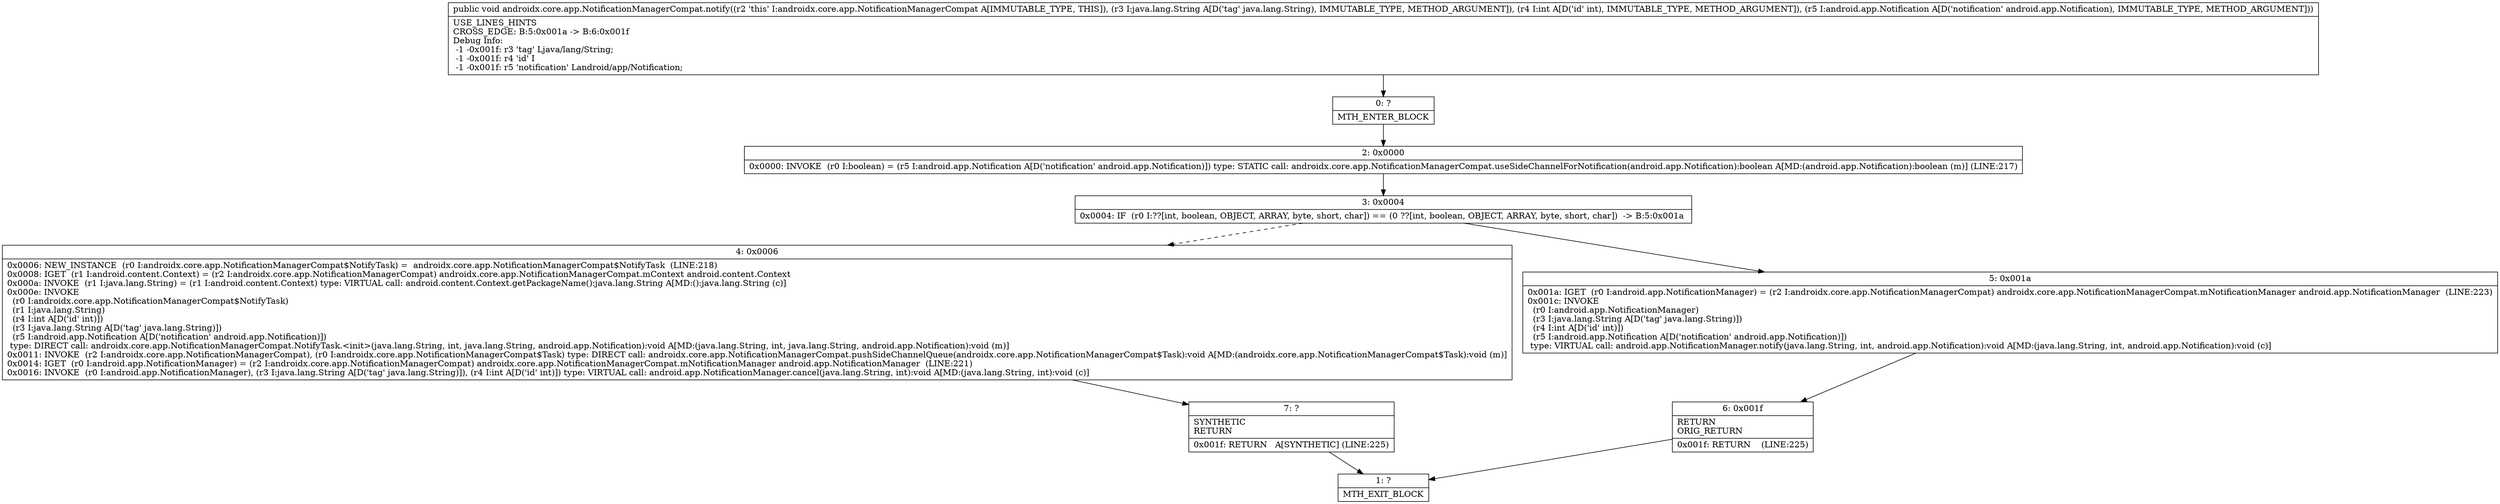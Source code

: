 digraph "CFG forandroidx.core.app.NotificationManagerCompat.notify(Ljava\/lang\/String;ILandroid\/app\/Notification;)V" {
Node_0 [shape=record,label="{0\:\ ?|MTH_ENTER_BLOCK\l}"];
Node_2 [shape=record,label="{2\:\ 0x0000|0x0000: INVOKE  (r0 I:boolean) = (r5 I:android.app.Notification A[D('notification' android.app.Notification)]) type: STATIC call: androidx.core.app.NotificationManagerCompat.useSideChannelForNotification(android.app.Notification):boolean A[MD:(android.app.Notification):boolean (m)] (LINE:217)\l}"];
Node_3 [shape=record,label="{3\:\ 0x0004|0x0004: IF  (r0 I:??[int, boolean, OBJECT, ARRAY, byte, short, char]) == (0 ??[int, boolean, OBJECT, ARRAY, byte, short, char])  \-\> B:5:0x001a \l}"];
Node_4 [shape=record,label="{4\:\ 0x0006|0x0006: NEW_INSTANCE  (r0 I:androidx.core.app.NotificationManagerCompat$NotifyTask) =  androidx.core.app.NotificationManagerCompat$NotifyTask  (LINE:218)\l0x0008: IGET  (r1 I:android.content.Context) = (r2 I:androidx.core.app.NotificationManagerCompat) androidx.core.app.NotificationManagerCompat.mContext android.content.Context \l0x000a: INVOKE  (r1 I:java.lang.String) = (r1 I:android.content.Context) type: VIRTUAL call: android.content.Context.getPackageName():java.lang.String A[MD:():java.lang.String (c)]\l0x000e: INVOKE  \l  (r0 I:androidx.core.app.NotificationManagerCompat$NotifyTask)\l  (r1 I:java.lang.String)\l  (r4 I:int A[D('id' int)])\l  (r3 I:java.lang.String A[D('tag' java.lang.String)])\l  (r5 I:android.app.Notification A[D('notification' android.app.Notification)])\l type: DIRECT call: androidx.core.app.NotificationManagerCompat.NotifyTask.\<init\>(java.lang.String, int, java.lang.String, android.app.Notification):void A[MD:(java.lang.String, int, java.lang.String, android.app.Notification):void (m)]\l0x0011: INVOKE  (r2 I:androidx.core.app.NotificationManagerCompat), (r0 I:androidx.core.app.NotificationManagerCompat$Task) type: DIRECT call: androidx.core.app.NotificationManagerCompat.pushSideChannelQueue(androidx.core.app.NotificationManagerCompat$Task):void A[MD:(androidx.core.app.NotificationManagerCompat$Task):void (m)]\l0x0014: IGET  (r0 I:android.app.NotificationManager) = (r2 I:androidx.core.app.NotificationManagerCompat) androidx.core.app.NotificationManagerCompat.mNotificationManager android.app.NotificationManager  (LINE:221)\l0x0016: INVOKE  (r0 I:android.app.NotificationManager), (r3 I:java.lang.String A[D('tag' java.lang.String)]), (r4 I:int A[D('id' int)]) type: VIRTUAL call: android.app.NotificationManager.cancel(java.lang.String, int):void A[MD:(java.lang.String, int):void (c)]\l}"];
Node_7 [shape=record,label="{7\:\ ?|SYNTHETIC\lRETURN\l|0x001f: RETURN   A[SYNTHETIC] (LINE:225)\l}"];
Node_1 [shape=record,label="{1\:\ ?|MTH_EXIT_BLOCK\l}"];
Node_5 [shape=record,label="{5\:\ 0x001a|0x001a: IGET  (r0 I:android.app.NotificationManager) = (r2 I:androidx.core.app.NotificationManagerCompat) androidx.core.app.NotificationManagerCompat.mNotificationManager android.app.NotificationManager  (LINE:223)\l0x001c: INVOKE  \l  (r0 I:android.app.NotificationManager)\l  (r3 I:java.lang.String A[D('tag' java.lang.String)])\l  (r4 I:int A[D('id' int)])\l  (r5 I:android.app.Notification A[D('notification' android.app.Notification)])\l type: VIRTUAL call: android.app.NotificationManager.notify(java.lang.String, int, android.app.Notification):void A[MD:(java.lang.String, int, android.app.Notification):void (c)]\l}"];
Node_6 [shape=record,label="{6\:\ 0x001f|RETURN\lORIG_RETURN\l|0x001f: RETURN    (LINE:225)\l}"];
MethodNode[shape=record,label="{public void androidx.core.app.NotificationManagerCompat.notify((r2 'this' I:androidx.core.app.NotificationManagerCompat A[IMMUTABLE_TYPE, THIS]), (r3 I:java.lang.String A[D('tag' java.lang.String), IMMUTABLE_TYPE, METHOD_ARGUMENT]), (r4 I:int A[D('id' int), IMMUTABLE_TYPE, METHOD_ARGUMENT]), (r5 I:android.app.Notification A[D('notification' android.app.Notification), IMMUTABLE_TYPE, METHOD_ARGUMENT]))  | USE_LINES_HINTS\lCROSS_EDGE: B:5:0x001a \-\> B:6:0x001f\lDebug Info:\l  \-1 \-0x001f: r3 'tag' Ljava\/lang\/String;\l  \-1 \-0x001f: r4 'id' I\l  \-1 \-0x001f: r5 'notification' Landroid\/app\/Notification;\l}"];
MethodNode -> Node_0;Node_0 -> Node_2;
Node_2 -> Node_3;
Node_3 -> Node_4[style=dashed];
Node_3 -> Node_5;
Node_4 -> Node_7;
Node_7 -> Node_1;
Node_5 -> Node_6;
Node_6 -> Node_1;
}

